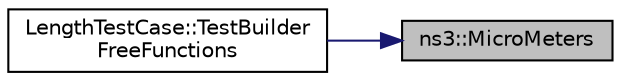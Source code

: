 digraph "ns3::MicroMeters"
{
 // LATEX_PDF_SIZE
  edge [fontname="Helvetica",fontsize="10",labelfontname="Helvetica",labelfontsize="10"];
  node [fontname="Helvetica",fontsize="10",shape=record];
  rankdir="RL";
  Node1 [label="ns3::MicroMeters",height=0.2,width=0.4,color="black", fillcolor="grey75", style="filled", fontcolor="black",tooltip="This function provides a string parsing method that does not rely on istream, which has been found to..."];
  Node1 -> Node2 [dir="back",color="midnightblue",fontsize="10",style="solid",fontname="Helvetica"];
  Node2 [label="LengthTestCase::TestBuilder\lFreeFunctions",height=0.2,width=0.4,color="black", fillcolor="white", style="filled",URL="$class_length_test_case.html#a15b45d822beb4697b9ddb635099ae199",tooltip="Test constructing length objects using the builder free functions."];
}
